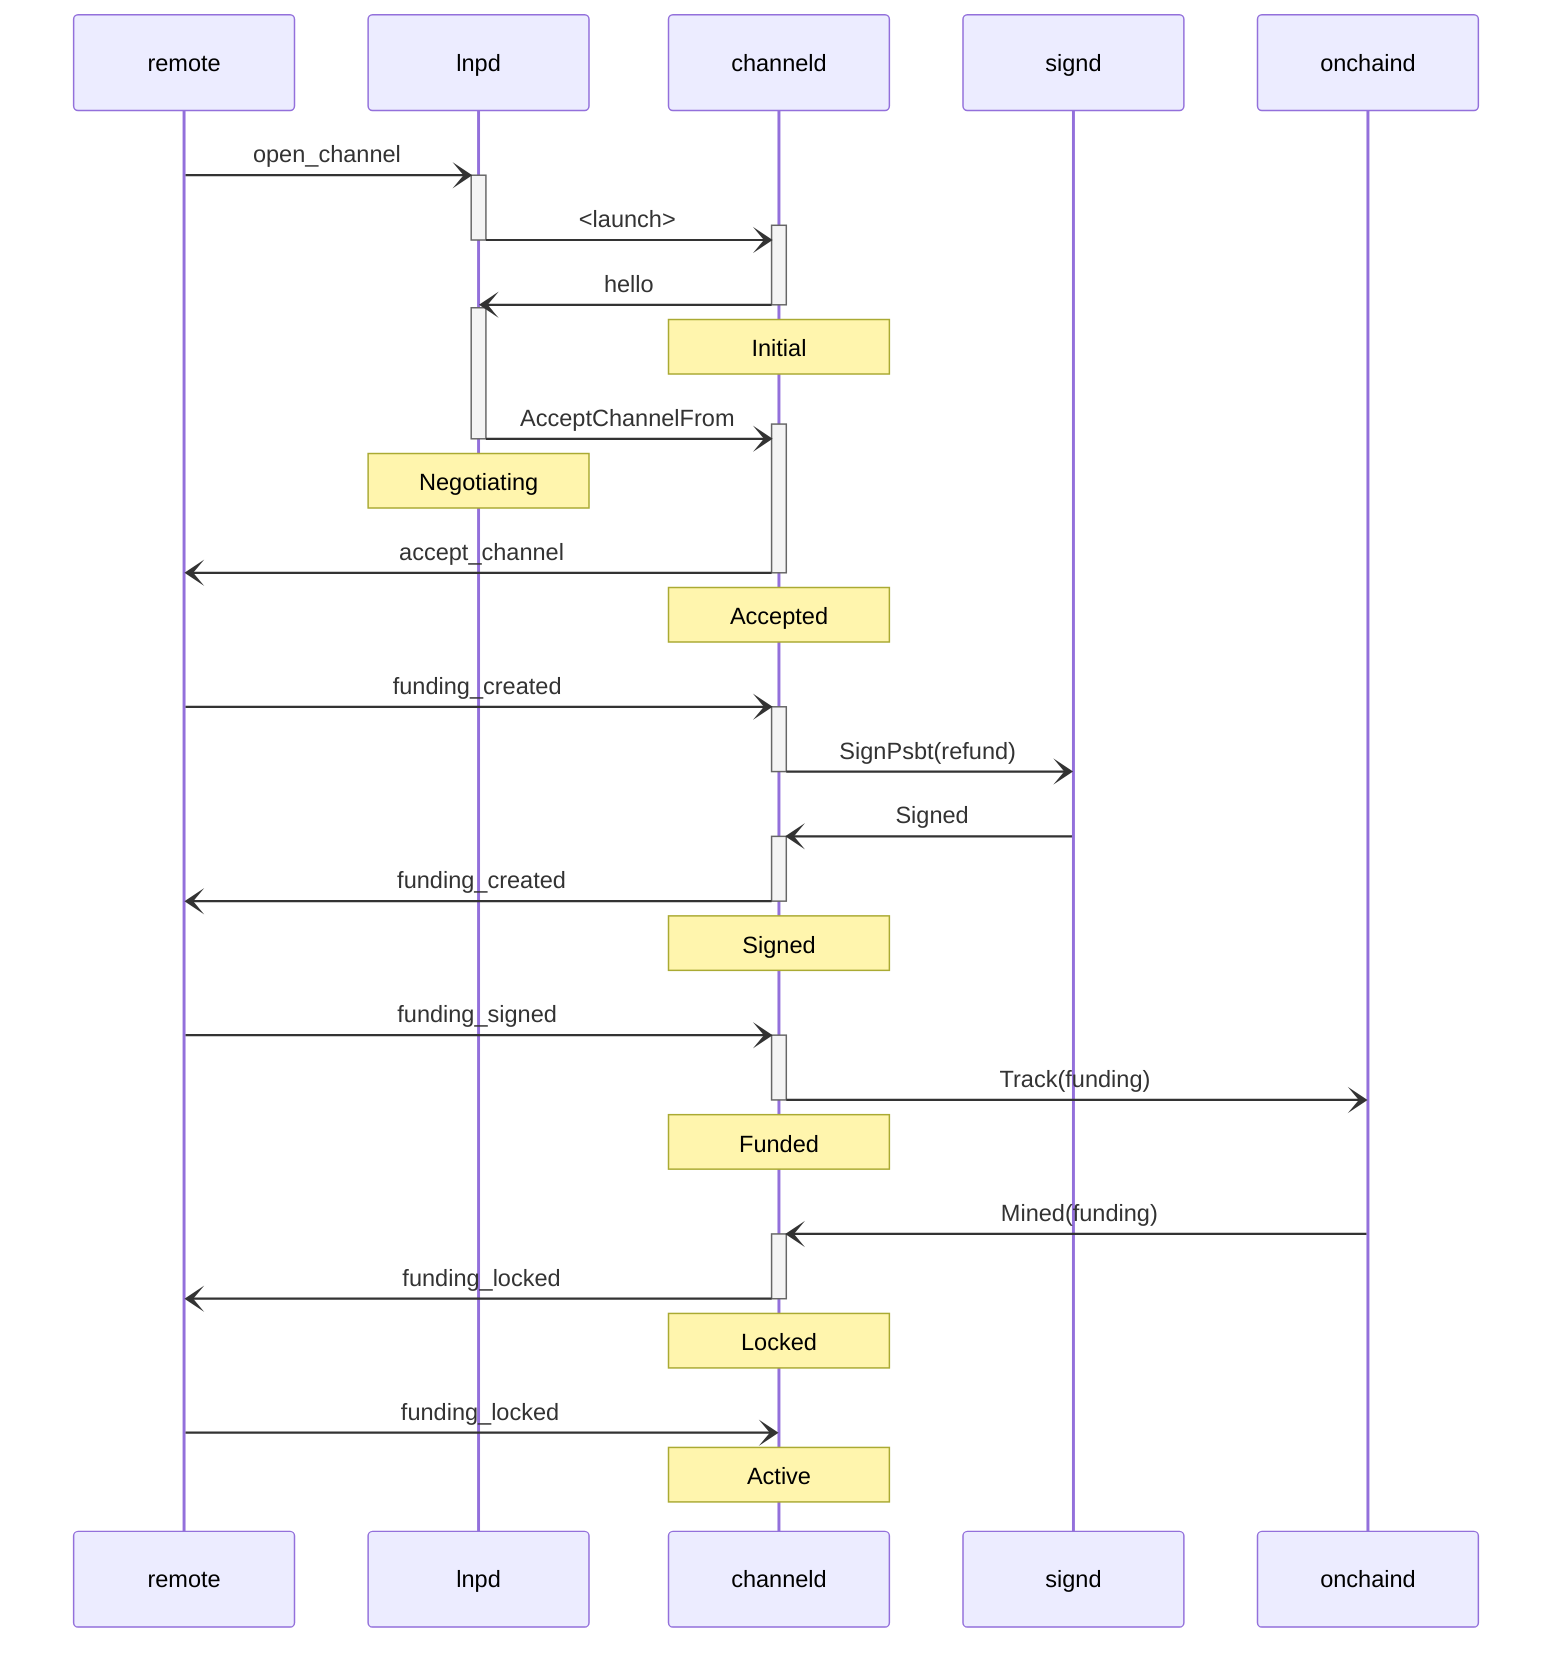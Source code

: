 sequenceDiagram

participant remote
participant lnpd
participant channeld
participant signd
participant onchaind

remote -) +lnpd: open_channel
lnpd -) +channeld: <launch>
deactivate lnpd
channeld -) -lnpd: hello
activate lnpd
note over channeld: Initial
lnpd -) +channeld: AcceptChannelFrom
deactivate lnpd
note over lnpd: Negotiating
channeld -) -remote: accept_channel
note over channeld: Accepted

remote -) +channeld: funding_created
channeld -) -signd: SignPsbt(refund)
signd -) +channeld: Signed
channeld -) -remote: funding_created
note over channeld: Signed

remote -) +channeld: funding_signed
channeld -) -onchaind: Track(funding)
note over channeld: Funded

onchaind -) +channeld: Mined(funding)
channeld -) -remote: funding_locked
note over channeld: Locked

remote -) channeld: funding_locked
note over channeld: Active